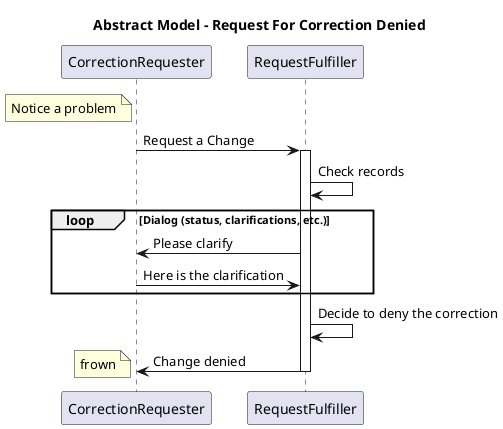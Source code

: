@startuml
title Abstract Model - Request For Correction Denied

note left of CorrectionRequester
Notice a problem
end note
CorrectionRequester->RequestFulfiller : Request a Change
Activate RequestFulfiller
RequestFulfiller->RequestFulfiller : Check records

loop Dialog (status, clarifications, etc.)
   RequestFulfiller->CorrectionRequester : Please clarify
   CorrectionRequester->RequestFulfiller : Here is the clarification
end

RequestFulfiller->RequestFulfiller : Decide to deny the correction
RequestFulfiller->CorrectionRequester : Change denied
Deactivate RequestFulfiller

note left: frown
@enduml
